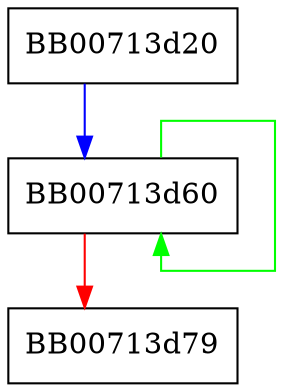digraph __ocb_encrypt1 {
  node [shape="box"];
  graph [splines=ortho];
  BB00713d20 -> BB00713d60 [color="blue"];
  BB00713d60 -> BB00713d60 [color="green"];
  BB00713d60 -> BB00713d79 [color="red"];
}